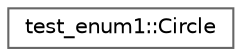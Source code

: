digraph "类继承关系图"
{
 // LATEX_PDF_SIZE
  bgcolor="transparent";
  edge [fontname=Helvetica,fontsize=10,labelfontname=Helvetica,labelfontsize=10];
  node [fontname=Helvetica,fontsize=10,shape=box,height=0.2,width=0.4];
  rankdir="LR";
  Node0 [id="Node000000",label="test_enum1::Circle",height=0.2,width=0.4,color="grey40", fillcolor="white", style="filled",URL="$structtest__enum1_1_1_circle.html",tooltip=" "];
}
